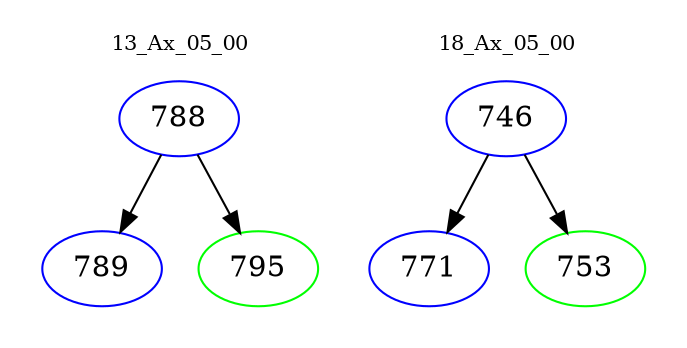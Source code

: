 digraph{
subgraph cluster_0 {
color = white
label = "13_Ax_05_00";
fontsize=10;
T0_788 [label="788", color="blue"]
T0_788 -> T0_789 [color="black"]
T0_789 [label="789", color="blue"]
T0_788 -> T0_795 [color="black"]
T0_795 [label="795", color="green"]
}
subgraph cluster_1 {
color = white
label = "18_Ax_05_00";
fontsize=10;
T1_746 [label="746", color="blue"]
T1_746 -> T1_771 [color="black"]
T1_771 [label="771", color="blue"]
T1_746 -> T1_753 [color="black"]
T1_753 [label="753", color="green"]
}
}
